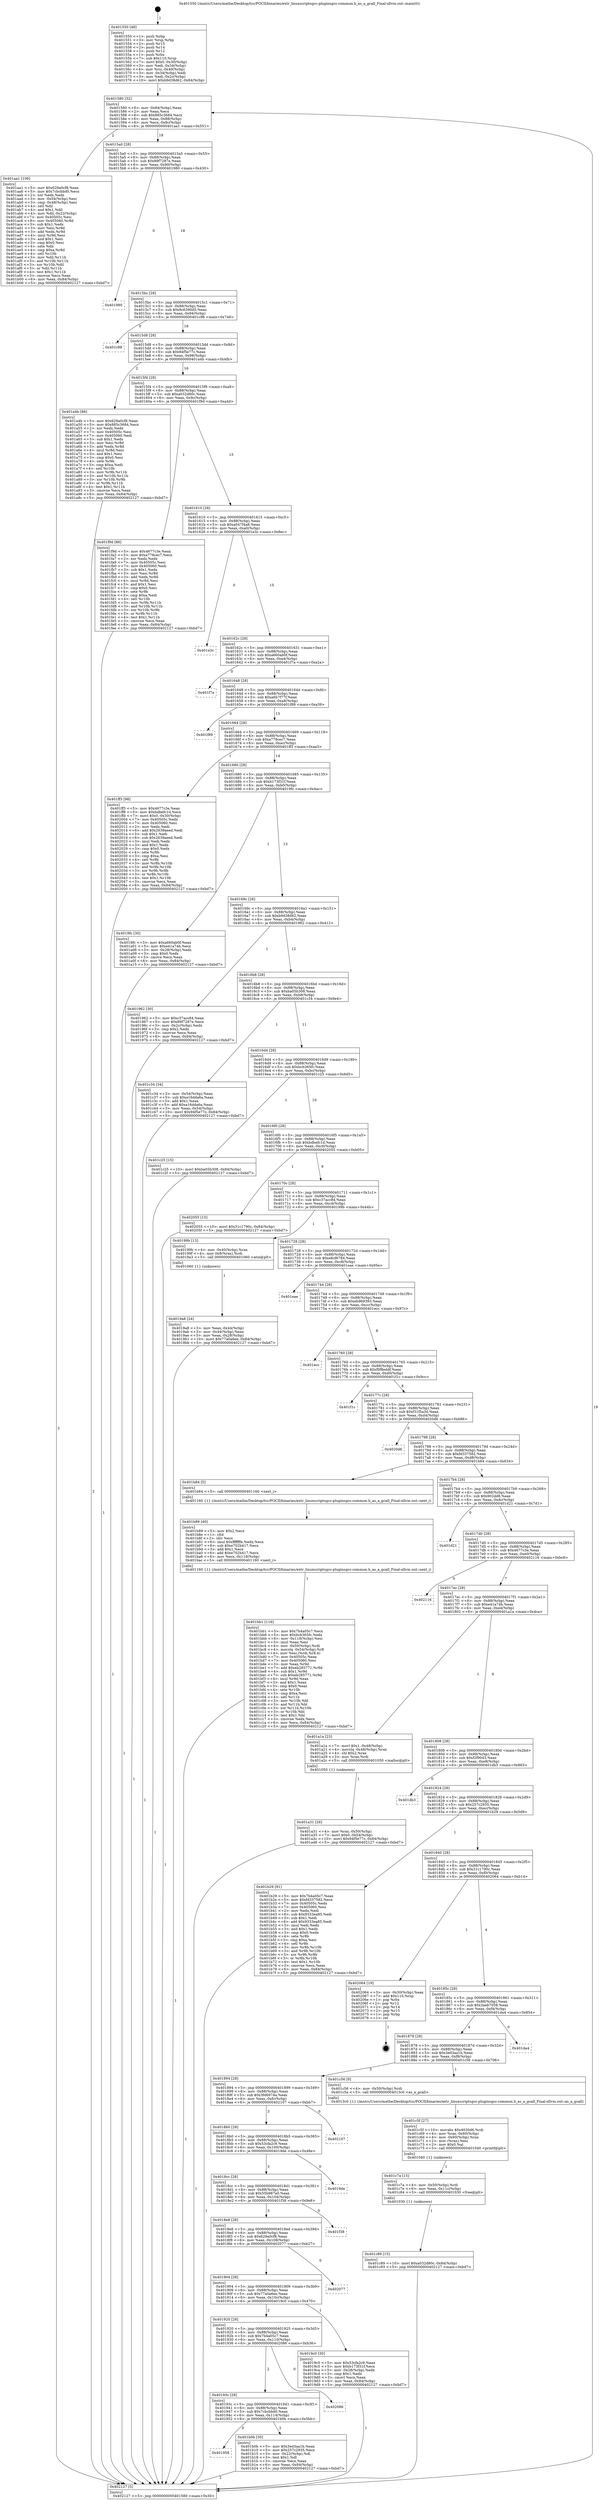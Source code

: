 digraph "0x401550" {
  label = "0x401550 (/mnt/c/Users/mathe/Desktop/tcc/POCII/binaries/extr_linuxscriptsgcc-pluginsgcc-common.h_as_a_gcall_Final-ollvm.out::main(0))"
  labelloc = "t"
  node[shape=record]

  Entry [label="",width=0.3,height=0.3,shape=circle,fillcolor=black,style=filled]
  "0x401580" [label="{
     0x401580 [32]\l
     | [instrs]\l
     &nbsp;&nbsp;0x401580 \<+6\>: mov -0x84(%rbp),%eax\l
     &nbsp;&nbsp;0x401586 \<+2\>: mov %eax,%ecx\l
     &nbsp;&nbsp;0x401588 \<+6\>: sub $0x885c3684,%ecx\l
     &nbsp;&nbsp;0x40158e \<+6\>: mov %eax,-0x88(%rbp)\l
     &nbsp;&nbsp;0x401594 \<+6\>: mov %ecx,-0x8c(%rbp)\l
     &nbsp;&nbsp;0x40159a \<+6\>: je 0000000000401aa1 \<main+0x551\>\l
  }"]
  "0x401aa1" [label="{
     0x401aa1 [106]\l
     | [instrs]\l
     &nbsp;&nbsp;0x401aa1 \<+5\>: mov $0x629a0cf8,%eax\l
     &nbsp;&nbsp;0x401aa6 \<+5\>: mov $0x7cbcbbd0,%ecx\l
     &nbsp;&nbsp;0x401aab \<+2\>: xor %edx,%edx\l
     &nbsp;&nbsp;0x401aad \<+3\>: mov -0x54(%rbp),%esi\l
     &nbsp;&nbsp;0x401ab0 \<+3\>: cmp -0x48(%rbp),%esi\l
     &nbsp;&nbsp;0x401ab3 \<+4\>: setl %dil\l
     &nbsp;&nbsp;0x401ab7 \<+4\>: and $0x1,%dil\l
     &nbsp;&nbsp;0x401abb \<+4\>: mov %dil,-0x22(%rbp)\l
     &nbsp;&nbsp;0x401abf \<+7\>: mov 0x40505c,%esi\l
     &nbsp;&nbsp;0x401ac6 \<+8\>: mov 0x405060,%r8d\l
     &nbsp;&nbsp;0x401ace \<+3\>: sub $0x1,%edx\l
     &nbsp;&nbsp;0x401ad1 \<+3\>: mov %esi,%r9d\l
     &nbsp;&nbsp;0x401ad4 \<+3\>: add %edx,%r9d\l
     &nbsp;&nbsp;0x401ad7 \<+4\>: imul %r9d,%esi\l
     &nbsp;&nbsp;0x401adb \<+3\>: and $0x1,%esi\l
     &nbsp;&nbsp;0x401ade \<+3\>: cmp $0x0,%esi\l
     &nbsp;&nbsp;0x401ae1 \<+4\>: sete %dil\l
     &nbsp;&nbsp;0x401ae5 \<+4\>: cmp $0xa,%r8d\l
     &nbsp;&nbsp;0x401ae9 \<+4\>: setl %r10b\l
     &nbsp;&nbsp;0x401aed \<+3\>: mov %dil,%r11b\l
     &nbsp;&nbsp;0x401af0 \<+3\>: and %r10b,%r11b\l
     &nbsp;&nbsp;0x401af3 \<+3\>: xor %r10b,%dil\l
     &nbsp;&nbsp;0x401af6 \<+3\>: or %dil,%r11b\l
     &nbsp;&nbsp;0x401af9 \<+4\>: test $0x1,%r11b\l
     &nbsp;&nbsp;0x401afd \<+3\>: cmovne %ecx,%eax\l
     &nbsp;&nbsp;0x401b00 \<+6\>: mov %eax,-0x84(%rbp)\l
     &nbsp;&nbsp;0x401b06 \<+5\>: jmp 0000000000402127 \<main+0xbd7\>\l
  }"]
  "0x4015a0" [label="{
     0x4015a0 [28]\l
     | [instrs]\l
     &nbsp;&nbsp;0x4015a0 \<+5\>: jmp 00000000004015a5 \<main+0x55\>\l
     &nbsp;&nbsp;0x4015a5 \<+6\>: mov -0x88(%rbp),%eax\l
     &nbsp;&nbsp;0x4015ab \<+5\>: sub $0x89f7287e,%eax\l
     &nbsp;&nbsp;0x4015b0 \<+6\>: mov %eax,-0x90(%rbp)\l
     &nbsp;&nbsp;0x4015b6 \<+6\>: je 0000000000401980 \<main+0x430\>\l
  }"]
  Exit [label="",width=0.3,height=0.3,shape=circle,fillcolor=black,style=filled,peripheries=2]
  "0x401980" [label="{
     0x401980\l
  }", style=dashed]
  "0x4015bc" [label="{
     0x4015bc [28]\l
     | [instrs]\l
     &nbsp;&nbsp;0x4015bc \<+5\>: jmp 00000000004015c1 \<main+0x71\>\l
     &nbsp;&nbsp;0x4015c1 \<+6\>: mov -0x88(%rbp),%eax\l
     &nbsp;&nbsp;0x4015c7 \<+5\>: sub $0x8c6390d5,%eax\l
     &nbsp;&nbsp;0x4015cc \<+6\>: mov %eax,-0x94(%rbp)\l
     &nbsp;&nbsp;0x4015d2 \<+6\>: je 0000000000401c98 \<main+0x748\>\l
  }"]
  "0x401c89" [label="{
     0x401c89 [15]\l
     | [instrs]\l
     &nbsp;&nbsp;0x401c89 \<+10\>: movl $0xa032d80c,-0x84(%rbp)\l
     &nbsp;&nbsp;0x401c93 \<+5\>: jmp 0000000000402127 \<main+0xbd7\>\l
  }"]
  "0x401c98" [label="{
     0x401c98\l
  }", style=dashed]
  "0x4015d8" [label="{
     0x4015d8 [28]\l
     | [instrs]\l
     &nbsp;&nbsp;0x4015d8 \<+5\>: jmp 00000000004015dd \<main+0x8d\>\l
     &nbsp;&nbsp;0x4015dd \<+6\>: mov -0x88(%rbp),%eax\l
     &nbsp;&nbsp;0x4015e3 \<+5\>: sub $0x94f5e77c,%eax\l
     &nbsp;&nbsp;0x4015e8 \<+6\>: mov %eax,-0x98(%rbp)\l
     &nbsp;&nbsp;0x4015ee \<+6\>: je 0000000000401a4b \<main+0x4fb\>\l
  }"]
  "0x401c7a" [label="{
     0x401c7a [15]\l
     | [instrs]\l
     &nbsp;&nbsp;0x401c7a \<+4\>: mov -0x50(%rbp),%rdi\l
     &nbsp;&nbsp;0x401c7e \<+6\>: mov %eax,-0x11c(%rbp)\l
     &nbsp;&nbsp;0x401c84 \<+5\>: call 0000000000401030 \<free@plt\>\l
     | [calls]\l
     &nbsp;&nbsp;0x401030 \{1\} (unknown)\l
  }"]
  "0x401a4b" [label="{
     0x401a4b [86]\l
     | [instrs]\l
     &nbsp;&nbsp;0x401a4b \<+5\>: mov $0x629a0cf8,%eax\l
     &nbsp;&nbsp;0x401a50 \<+5\>: mov $0x885c3684,%ecx\l
     &nbsp;&nbsp;0x401a55 \<+2\>: xor %edx,%edx\l
     &nbsp;&nbsp;0x401a57 \<+7\>: mov 0x40505c,%esi\l
     &nbsp;&nbsp;0x401a5e \<+7\>: mov 0x405060,%edi\l
     &nbsp;&nbsp;0x401a65 \<+3\>: sub $0x1,%edx\l
     &nbsp;&nbsp;0x401a68 \<+3\>: mov %esi,%r8d\l
     &nbsp;&nbsp;0x401a6b \<+3\>: add %edx,%r8d\l
     &nbsp;&nbsp;0x401a6e \<+4\>: imul %r8d,%esi\l
     &nbsp;&nbsp;0x401a72 \<+3\>: and $0x1,%esi\l
     &nbsp;&nbsp;0x401a75 \<+3\>: cmp $0x0,%esi\l
     &nbsp;&nbsp;0x401a78 \<+4\>: sete %r9b\l
     &nbsp;&nbsp;0x401a7c \<+3\>: cmp $0xa,%edi\l
     &nbsp;&nbsp;0x401a7f \<+4\>: setl %r10b\l
     &nbsp;&nbsp;0x401a83 \<+3\>: mov %r9b,%r11b\l
     &nbsp;&nbsp;0x401a86 \<+3\>: and %r10b,%r11b\l
     &nbsp;&nbsp;0x401a89 \<+3\>: xor %r10b,%r9b\l
     &nbsp;&nbsp;0x401a8c \<+3\>: or %r9b,%r11b\l
     &nbsp;&nbsp;0x401a8f \<+4\>: test $0x1,%r11b\l
     &nbsp;&nbsp;0x401a93 \<+3\>: cmovne %ecx,%eax\l
     &nbsp;&nbsp;0x401a96 \<+6\>: mov %eax,-0x84(%rbp)\l
     &nbsp;&nbsp;0x401a9c \<+5\>: jmp 0000000000402127 \<main+0xbd7\>\l
  }"]
  "0x4015f4" [label="{
     0x4015f4 [28]\l
     | [instrs]\l
     &nbsp;&nbsp;0x4015f4 \<+5\>: jmp 00000000004015f9 \<main+0xa9\>\l
     &nbsp;&nbsp;0x4015f9 \<+6\>: mov -0x88(%rbp),%eax\l
     &nbsp;&nbsp;0x4015ff \<+5\>: sub $0xa032d80c,%eax\l
     &nbsp;&nbsp;0x401604 \<+6\>: mov %eax,-0x9c(%rbp)\l
     &nbsp;&nbsp;0x40160a \<+6\>: je 0000000000401f9d \<main+0xa4d\>\l
  }"]
  "0x401c5f" [label="{
     0x401c5f [27]\l
     | [instrs]\l
     &nbsp;&nbsp;0x401c5f \<+10\>: movabs $0x4030d6,%rdi\l
     &nbsp;&nbsp;0x401c69 \<+4\>: mov %rax,-0x60(%rbp)\l
     &nbsp;&nbsp;0x401c6d \<+4\>: mov -0x60(%rbp),%rax\l
     &nbsp;&nbsp;0x401c71 \<+2\>: mov (%rax),%esi\l
     &nbsp;&nbsp;0x401c73 \<+2\>: mov $0x0,%al\l
     &nbsp;&nbsp;0x401c75 \<+5\>: call 0000000000401040 \<printf@plt\>\l
     | [calls]\l
     &nbsp;&nbsp;0x401040 \{1\} (unknown)\l
  }"]
  "0x401f9d" [label="{
     0x401f9d [86]\l
     | [instrs]\l
     &nbsp;&nbsp;0x401f9d \<+5\>: mov $0x4677c3e,%eax\l
     &nbsp;&nbsp;0x401fa2 \<+5\>: mov $0xa778cec7,%ecx\l
     &nbsp;&nbsp;0x401fa7 \<+2\>: xor %edx,%edx\l
     &nbsp;&nbsp;0x401fa9 \<+7\>: mov 0x40505c,%esi\l
     &nbsp;&nbsp;0x401fb0 \<+7\>: mov 0x405060,%edi\l
     &nbsp;&nbsp;0x401fb7 \<+3\>: sub $0x1,%edx\l
     &nbsp;&nbsp;0x401fba \<+3\>: mov %esi,%r8d\l
     &nbsp;&nbsp;0x401fbd \<+3\>: add %edx,%r8d\l
     &nbsp;&nbsp;0x401fc0 \<+4\>: imul %r8d,%esi\l
     &nbsp;&nbsp;0x401fc4 \<+3\>: and $0x1,%esi\l
     &nbsp;&nbsp;0x401fc7 \<+3\>: cmp $0x0,%esi\l
     &nbsp;&nbsp;0x401fca \<+4\>: sete %r9b\l
     &nbsp;&nbsp;0x401fce \<+3\>: cmp $0xa,%edi\l
     &nbsp;&nbsp;0x401fd1 \<+4\>: setl %r10b\l
     &nbsp;&nbsp;0x401fd5 \<+3\>: mov %r9b,%r11b\l
     &nbsp;&nbsp;0x401fd8 \<+3\>: and %r10b,%r11b\l
     &nbsp;&nbsp;0x401fdb \<+3\>: xor %r10b,%r9b\l
     &nbsp;&nbsp;0x401fde \<+3\>: or %r9b,%r11b\l
     &nbsp;&nbsp;0x401fe1 \<+4\>: test $0x1,%r11b\l
     &nbsp;&nbsp;0x401fe5 \<+3\>: cmovne %ecx,%eax\l
     &nbsp;&nbsp;0x401fe8 \<+6\>: mov %eax,-0x84(%rbp)\l
     &nbsp;&nbsp;0x401fee \<+5\>: jmp 0000000000402127 \<main+0xbd7\>\l
  }"]
  "0x401610" [label="{
     0x401610 [28]\l
     | [instrs]\l
     &nbsp;&nbsp;0x401610 \<+5\>: jmp 0000000000401615 \<main+0xc5\>\l
     &nbsp;&nbsp;0x401615 \<+6\>: mov -0x88(%rbp),%eax\l
     &nbsp;&nbsp;0x40161b \<+5\>: sub $0xa047f4a8,%eax\l
     &nbsp;&nbsp;0x401620 \<+6\>: mov %eax,-0xa0(%rbp)\l
     &nbsp;&nbsp;0x401626 \<+6\>: je 0000000000401e3c \<main+0x8ec\>\l
  }"]
  "0x401bb1" [label="{
     0x401bb1 [116]\l
     | [instrs]\l
     &nbsp;&nbsp;0x401bb1 \<+5\>: mov $0x7b4a05c7,%ecx\l
     &nbsp;&nbsp;0x401bb6 \<+5\>: mov $0xbcb365fc,%edx\l
     &nbsp;&nbsp;0x401bbb \<+6\>: mov -0x118(%rbp),%esi\l
     &nbsp;&nbsp;0x401bc1 \<+3\>: imul %eax,%esi\l
     &nbsp;&nbsp;0x401bc4 \<+4\>: mov -0x50(%rbp),%rdi\l
     &nbsp;&nbsp;0x401bc8 \<+4\>: movslq -0x54(%rbp),%r8\l
     &nbsp;&nbsp;0x401bcc \<+4\>: mov %esi,(%rdi,%r8,4)\l
     &nbsp;&nbsp;0x401bd0 \<+7\>: mov 0x40505c,%eax\l
     &nbsp;&nbsp;0x401bd7 \<+7\>: mov 0x405060,%esi\l
     &nbsp;&nbsp;0x401bde \<+3\>: mov %eax,%r9d\l
     &nbsp;&nbsp;0x401be1 \<+7\>: add $0xeb285771,%r9d\l
     &nbsp;&nbsp;0x401be8 \<+4\>: sub $0x1,%r9d\l
     &nbsp;&nbsp;0x401bec \<+7\>: sub $0xeb285771,%r9d\l
     &nbsp;&nbsp;0x401bf3 \<+4\>: imul %r9d,%eax\l
     &nbsp;&nbsp;0x401bf7 \<+3\>: and $0x1,%eax\l
     &nbsp;&nbsp;0x401bfa \<+3\>: cmp $0x0,%eax\l
     &nbsp;&nbsp;0x401bfd \<+4\>: sete %r10b\l
     &nbsp;&nbsp;0x401c01 \<+3\>: cmp $0xa,%esi\l
     &nbsp;&nbsp;0x401c04 \<+4\>: setl %r11b\l
     &nbsp;&nbsp;0x401c08 \<+3\>: mov %r10b,%bl\l
     &nbsp;&nbsp;0x401c0b \<+3\>: and %r11b,%bl\l
     &nbsp;&nbsp;0x401c0e \<+3\>: xor %r11b,%r10b\l
     &nbsp;&nbsp;0x401c11 \<+3\>: or %r10b,%bl\l
     &nbsp;&nbsp;0x401c14 \<+3\>: test $0x1,%bl\l
     &nbsp;&nbsp;0x401c17 \<+3\>: cmovne %edx,%ecx\l
     &nbsp;&nbsp;0x401c1a \<+6\>: mov %ecx,-0x84(%rbp)\l
     &nbsp;&nbsp;0x401c20 \<+5\>: jmp 0000000000402127 \<main+0xbd7\>\l
  }"]
  "0x401e3c" [label="{
     0x401e3c\l
  }", style=dashed]
  "0x40162c" [label="{
     0x40162c [28]\l
     | [instrs]\l
     &nbsp;&nbsp;0x40162c \<+5\>: jmp 0000000000401631 \<main+0xe1\>\l
     &nbsp;&nbsp;0x401631 \<+6\>: mov -0x88(%rbp),%eax\l
     &nbsp;&nbsp;0x401637 \<+5\>: sub $0xa660ab0f,%eax\l
     &nbsp;&nbsp;0x40163c \<+6\>: mov %eax,-0xa4(%rbp)\l
     &nbsp;&nbsp;0x401642 \<+6\>: je 0000000000401f7a \<main+0xa2a\>\l
  }"]
  "0x401b89" [label="{
     0x401b89 [40]\l
     | [instrs]\l
     &nbsp;&nbsp;0x401b89 \<+5\>: mov $0x2,%ecx\l
     &nbsp;&nbsp;0x401b8e \<+1\>: cltd\l
     &nbsp;&nbsp;0x401b8f \<+2\>: idiv %ecx\l
     &nbsp;&nbsp;0x401b91 \<+6\>: imul $0xfffffffe,%edx,%ecx\l
     &nbsp;&nbsp;0x401b97 \<+6\>: sub $0xe702b417,%ecx\l
     &nbsp;&nbsp;0x401b9d \<+3\>: add $0x1,%ecx\l
     &nbsp;&nbsp;0x401ba0 \<+6\>: add $0xe702b417,%ecx\l
     &nbsp;&nbsp;0x401ba6 \<+6\>: mov %ecx,-0x118(%rbp)\l
     &nbsp;&nbsp;0x401bac \<+5\>: call 0000000000401160 \<next_i\>\l
     | [calls]\l
     &nbsp;&nbsp;0x401160 \{1\} (/mnt/c/Users/mathe/Desktop/tcc/POCII/binaries/extr_linuxscriptsgcc-pluginsgcc-common.h_as_a_gcall_Final-ollvm.out::next_i)\l
  }"]
  "0x401f7a" [label="{
     0x401f7a\l
  }", style=dashed]
  "0x401648" [label="{
     0x401648 [28]\l
     | [instrs]\l
     &nbsp;&nbsp;0x401648 \<+5\>: jmp 000000000040164d \<main+0xfd\>\l
     &nbsp;&nbsp;0x40164d \<+6\>: mov -0x88(%rbp),%eax\l
     &nbsp;&nbsp;0x401653 \<+5\>: sub $0xa6b7f77f,%eax\l
     &nbsp;&nbsp;0x401658 \<+6\>: mov %eax,-0xa8(%rbp)\l
     &nbsp;&nbsp;0x40165e \<+6\>: je 0000000000401f89 \<main+0xa39\>\l
  }"]
  "0x401958" [label="{
     0x401958\l
  }", style=dashed]
  "0x401f89" [label="{
     0x401f89\l
  }", style=dashed]
  "0x401664" [label="{
     0x401664 [28]\l
     | [instrs]\l
     &nbsp;&nbsp;0x401664 \<+5\>: jmp 0000000000401669 \<main+0x119\>\l
     &nbsp;&nbsp;0x401669 \<+6\>: mov -0x88(%rbp),%eax\l
     &nbsp;&nbsp;0x40166f \<+5\>: sub $0xa778cec7,%eax\l
     &nbsp;&nbsp;0x401674 \<+6\>: mov %eax,-0xac(%rbp)\l
     &nbsp;&nbsp;0x40167a \<+6\>: je 0000000000401ff3 \<main+0xaa3\>\l
  }"]
  "0x401b0b" [label="{
     0x401b0b [30]\l
     | [instrs]\l
     &nbsp;&nbsp;0x401b0b \<+5\>: mov $0x3ed3aa1b,%eax\l
     &nbsp;&nbsp;0x401b10 \<+5\>: mov $0x257c2935,%ecx\l
     &nbsp;&nbsp;0x401b15 \<+3\>: mov -0x22(%rbp),%dl\l
     &nbsp;&nbsp;0x401b18 \<+3\>: test $0x1,%dl\l
     &nbsp;&nbsp;0x401b1b \<+3\>: cmovne %ecx,%eax\l
     &nbsp;&nbsp;0x401b1e \<+6\>: mov %eax,-0x84(%rbp)\l
     &nbsp;&nbsp;0x401b24 \<+5\>: jmp 0000000000402127 \<main+0xbd7\>\l
  }"]
  "0x401ff3" [label="{
     0x401ff3 [98]\l
     | [instrs]\l
     &nbsp;&nbsp;0x401ff3 \<+5\>: mov $0x4677c3e,%eax\l
     &nbsp;&nbsp;0x401ff8 \<+5\>: mov $0xbdbefc1d,%ecx\l
     &nbsp;&nbsp;0x401ffd \<+7\>: movl $0x0,-0x30(%rbp)\l
     &nbsp;&nbsp;0x402004 \<+7\>: mov 0x40505c,%edx\l
     &nbsp;&nbsp;0x40200b \<+7\>: mov 0x405060,%esi\l
     &nbsp;&nbsp;0x402012 \<+2\>: mov %edx,%edi\l
     &nbsp;&nbsp;0x402014 \<+6\>: add $0x2639aeed,%edi\l
     &nbsp;&nbsp;0x40201a \<+3\>: sub $0x1,%edi\l
     &nbsp;&nbsp;0x40201d \<+6\>: sub $0x2639aeed,%edi\l
     &nbsp;&nbsp;0x402023 \<+3\>: imul %edi,%edx\l
     &nbsp;&nbsp;0x402026 \<+3\>: and $0x1,%edx\l
     &nbsp;&nbsp;0x402029 \<+3\>: cmp $0x0,%edx\l
     &nbsp;&nbsp;0x40202c \<+4\>: sete %r8b\l
     &nbsp;&nbsp;0x402030 \<+3\>: cmp $0xa,%esi\l
     &nbsp;&nbsp;0x402033 \<+4\>: setl %r9b\l
     &nbsp;&nbsp;0x402037 \<+3\>: mov %r8b,%r10b\l
     &nbsp;&nbsp;0x40203a \<+3\>: and %r9b,%r10b\l
     &nbsp;&nbsp;0x40203d \<+3\>: xor %r9b,%r8b\l
     &nbsp;&nbsp;0x402040 \<+3\>: or %r8b,%r10b\l
     &nbsp;&nbsp;0x402043 \<+4\>: test $0x1,%r10b\l
     &nbsp;&nbsp;0x402047 \<+3\>: cmovne %ecx,%eax\l
     &nbsp;&nbsp;0x40204a \<+6\>: mov %eax,-0x84(%rbp)\l
     &nbsp;&nbsp;0x402050 \<+5\>: jmp 0000000000402127 \<main+0xbd7\>\l
  }"]
  "0x401680" [label="{
     0x401680 [28]\l
     | [instrs]\l
     &nbsp;&nbsp;0x401680 \<+5\>: jmp 0000000000401685 \<main+0x135\>\l
     &nbsp;&nbsp;0x401685 \<+6\>: mov -0x88(%rbp),%eax\l
     &nbsp;&nbsp;0x40168b \<+5\>: sub $0xb173f31f,%eax\l
     &nbsp;&nbsp;0x401690 \<+6\>: mov %eax,-0xb0(%rbp)\l
     &nbsp;&nbsp;0x401696 \<+6\>: je 00000000004019fc \<main+0x4ac\>\l
  }"]
  "0x40193c" [label="{
     0x40193c [28]\l
     | [instrs]\l
     &nbsp;&nbsp;0x40193c \<+5\>: jmp 0000000000401941 \<main+0x3f1\>\l
     &nbsp;&nbsp;0x401941 \<+6\>: mov -0x88(%rbp),%eax\l
     &nbsp;&nbsp;0x401947 \<+5\>: sub $0x7cbcbbd0,%eax\l
     &nbsp;&nbsp;0x40194c \<+6\>: mov %eax,-0x114(%rbp)\l
     &nbsp;&nbsp;0x401952 \<+6\>: je 0000000000401b0b \<main+0x5bb\>\l
  }"]
  "0x4019fc" [label="{
     0x4019fc [30]\l
     | [instrs]\l
     &nbsp;&nbsp;0x4019fc \<+5\>: mov $0xa660ab0f,%eax\l
     &nbsp;&nbsp;0x401a01 \<+5\>: mov $0xe41a74b,%ecx\l
     &nbsp;&nbsp;0x401a06 \<+3\>: mov -0x28(%rbp),%edx\l
     &nbsp;&nbsp;0x401a09 \<+3\>: cmp $0x0,%edx\l
     &nbsp;&nbsp;0x401a0c \<+3\>: cmove %ecx,%eax\l
     &nbsp;&nbsp;0x401a0f \<+6\>: mov %eax,-0x84(%rbp)\l
     &nbsp;&nbsp;0x401a15 \<+5\>: jmp 0000000000402127 \<main+0xbd7\>\l
  }"]
  "0x40169c" [label="{
     0x40169c [28]\l
     | [instrs]\l
     &nbsp;&nbsp;0x40169c \<+5\>: jmp 00000000004016a1 \<main+0x151\>\l
     &nbsp;&nbsp;0x4016a1 \<+6\>: mov -0x88(%rbp),%eax\l
     &nbsp;&nbsp;0x4016a7 \<+5\>: sub $0xb9d38d62,%eax\l
     &nbsp;&nbsp;0x4016ac \<+6\>: mov %eax,-0xb4(%rbp)\l
     &nbsp;&nbsp;0x4016b2 \<+6\>: je 0000000000401962 \<main+0x412\>\l
  }"]
  "0x402086" [label="{
     0x402086\l
  }", style=dashed]
  "0x401962" [label="{
     0x401962 [30]\l
     | [instrs]\l
     &nbsp;&nbsp;0x401962 \<+5\>: mov $0xc37acc84,%eax\l
     &nbsp;&nbsp;0x401967 \<+5\>: mov $0x89f7287e,%ecx\l
     &nbsp;&nbsp;0x40196c \<+3\>: mov -0x2c(%rbp),%edx\l
     &nbsp;&nbsp;0x40196f \<+3\>: cmp $0x2,%edx\l
     &nbsp;&nbsp;0x401972 \<+3\>: cmovne %ecx,%eax\l
     &nbsp;&nbsp;0x401975 \<+6\>: mov %eax,-0x84(%rbp)\l
     &nbsp;&nbsp;0x40197b \<+5\>: jmp 0000000000402127 \<main+0xbd7\>\l
  }"]
  "0x4016b8" [label="{
     0x4016b8 [28]\l
     | [instrs]\l
     &nbsp;&nbsp;0x4016b8 \<+5\>: jmp 00000000004016bd \<main+0x16d\>\l
     &nbsp;&nbsp;0x4016bd \<+6\>: mov -0x88(%rbp),%eax\l
     &nbsp;&nbsp;0x4016c3 \<+5\>: sub $0xba05b308,%eax\l
     &nbsp;&nbsp;0x4016c8 \<+6\>: mov %eax,-0xb8(%rbp)\l
     &nbsp;&nbsp;0x4016ce \<+6\>: je 0000000000401c34 \<main+0x6e4\>\l
  }"]
  "0x402127" [label="{
     0x402127 [5]\l
     | [instrs]\l
     &nbsp;&nbsp;0x402127 \<+5\>: jmp 0000000000401580 \<main+0x30\>\l
  }"]
  "0x401550" [label="{
     0x401550 [48]\l
     | [instrs]\l
     &nbsp;&nbsp;0x401550 \<+1\>: push %rbp\l
     &nbsp;&nbsp;0x401551 \<+3\>: mov %rsp,%rbp\l
     &nbsp;&nbsp;0x401554 \<+2\>: push %r15\l
     &nbsp;&nbsp;0x401556 \<+2\>: push %r14\l
     &nbsp;&nbsp;0x401558 \<+2\>: push %r12\l
     &nbsp;&nbsp;0x40155a \<+1\>: push %rbx\l
     &nbsp;&nbsp;0x40155b \<+7\>: sub $0x110,%rsp\l
     &nbsp;&nbsp;0x401562 \<+7\>: movl $0x0,-0x30(%rbp)\l
     &nbsp;&nbsp;0x401569 \<+3\>: mov %edi,-0x34(%rbp)\l
     &nbsp;&nbsp;0x40156c \<+4\>: mov %rsi,-0x40(%rbp)\l
     &nbsp;&nbsp;0x401570 \<+3\>: mov -0x34(%rbp),%edi\l
     &nbsp;&nbsp;0x401573 \<+3\>: mov %edi,-0x2c(%rbp)\l
     &nbsp;&nbsp;0x401576 \<+10\>: movl $0xb9d38d62,-0x84(%rbp)\l
  }"]
  "0x401a31" [label="{
     0x401a31 [26]\l
     | [instrs]\l
     &nbsp;&nbsp;0x401a31 \<+4\>: mov %rax,-0x50(%rbp)\l
     &nbsp;&nbsp;0x401a35 \<+7\>: movl $0x0,-0x54(%rbp)\l
     &nbsp;&nbsp;0x401a3c \<+10\>: movl $0x94f5e77c,-0x84(%rbp)\l
     &nbsp;&nbsp;0x401a46 \<+5\>: jmp 0000000000402127 \<main+0xbd7\>\l
  }"]
  "0x401c34" [label="{
     0x401c34 [34]\l
     | [instrs]\l
     &nbsp;&nbsp;0x401c34 \<+3\>: mov -0x54(%rbp),%eax\l
     &nbsp;&nbsp;0x401c37 \<+5\>: sub $0xa16dda6a,%eax\l
     &nbsp;&nbsp;0x401c3c \<+3\>: add $0x1,%eax\l
     &nbsp;&nbsp;0x401c3f \<+5\>: add $0xa16dda6a,%eax\l
     &nbsp;&nbsp;0x401c44 \<+3\>: mov %eax,-0x54(%rbp)\l
     &nbsp;&nbsp;0x401c47 \<+10\>: movl $0x94f5e77c,-0x84(%rbp)\l
     &nbsp;&nbsp;0x401c51 \<+5\>: jmp 0000000000402127 \<main+0xbd7\>\l
  }"]
  "0x4016d4" [label="{
     0x4016d4 [28]\l
     | [instrs]\l
     &nbsp;&nbsp;0x4016d4 \<+5\>: jmp 00000000004016d9 \<main+0x189\>\l
     &nbsp;&nbsp;0x4016d9 \<+6\>: mov -0x88(%rbp),%eax\l
     &nbsp;&nbsp;0x4016df \<+5\>: sub $0xbcb365fc,%eax\l
     &nbsp;&nbsp;0x4016e4 \<+6\>: mov %eax,-0xbc(%rbp)\l
     &nbsp;&nbsp;0x4016ea \<+6\>: je 0000000000401c25 \<main+0x6d5\>\l
  }"]
  "0x401920" [label="{
     0x401920 [28]\l
     | [instrs]\l
     &nbsp;&nbsp;0x401920 \<+5\>: jmp 0000000000401925 \<main+0x3d5\>\l
     &nbsp;&nbsp;0x401925 \<+6\>: mov -0x88(%rbp),%eax\l
     &nbsp;&nbsp;0x40192b \<+5\>: sub $0x7b4a05c7,%eax\l
     &nbsp;&nbsp;0x401930 \<+6\>: mov %eax,-0x110(%rbp)\l
     &nbsp;&nbsp;0x401936 \<+6\>: je 0000000000402086 \<main+0xb36\>\l
  }"]
  "0x401c25" [label="{
     0x401c25 [15]\l
     | [instrs]\l
     &nbsp;&nbsp;0x401c25 \<+10\>: movl $0xba05b308,-0x84(%rbp)\l
     &nbsp;&nbsp;0x401c2f \<+5\>: jmp 0000000000402127 \<main+0xbd7\>\l
  }"]
  "0x4016f0" [label="{
     0x4016f0 [28]\l
     | [instrs]\l
     &nbsp;&nbsp;0x4016f0 \<+5\>: jmp 00000000004016f5 \<main+0x1a5\>\l
     &nbsp;&nbsp;0x4016f5 \<+6\>: mov -0x88(%rbp),%eax\l
     &nbsp;&nbsp;0x4016fb \<+5\>: sub $0xbdbefc1d,%eax\l
     &nbsp;&nbsp;0x401700 \<+6\>: mov %eax,-0xc0(%rbp)\l
     &nbsp;&nbsp;0x401706 \<+6\>: je 0000000000402055 \<main+0xb05\>\l
  }"]
  "0x4019c0" [label="{
     0x4019c0 [30]\l
     | [instrs]\l
     &nbsp;&nbsp;0x4019c0 \<+5\>: mov $0x53cfa2c9,%eax\l
     &nbsp;&nbsp;0x4019c5 \<+5\>: mov $0xb173f31f,%ecx\l
     &nbsp;&nbsp;0x4019ca \<+3\>: mov -0x28(%rbp),%edx\l
     &nbsp;&nbsp;0x4019cd \<+3\>: cmp $0x1,%edx\l
     &nbsp;&nbsp;0x4019d0 \<+3\>: cmovl %ecx,%eax\l
     &nbsp;&nbsp;0x4019d3 \<+6\>: mov %eax,-0x84(%rbp)\l
     &nbsp;&nbsp;0x4019d9 \<+5\>: jmp 0000000000402127 \<main+0xbd7\>\l
  }"]
  "0x402055" [label="{
     0x402055 [15]\l
     | [instrs]\l
     &nbsp;&nbsp;0x402055 \<+10\>: movl $0x31c1790c,-0x84(%rbp)\l
     &nbsp;&nbsp;0x40205f \<+5\>: jmp 0000000000402127 \<main+0xbd7\>\l
  }"]
  "0x40170c" [label="{
     0x40170c [28]\l
     | [instrs]\l
     &nbsp;&nbsp;0x40170c \<+5\>: jmp 0000000000401711 \<main+0x1c1\>\l
     &nbsp;&nbsp;0x401711 \<+6\>: mov -0x88(%rbp),%eax\l
     &nbsp;&nbsp;0x401717 \<+5\>: sub $0xc37acc84,%eax\l
     &nbsp;&nbsp;0x40171c \<+6\>: mov %eax,-0xc4(%rbp)\l
     &nbsp;&nbsp;0x401722 \<+6\>: je 000000000040199b \<main+0x44b\>\l
  }"]
  "0x401904" [label="{
     0x401904 [28]\l
     | [instrs]\l
     &nbsp;&nbsp;0x401904 \<+5\>: jmp 0000000000401909 \<main+0x3b9\>\l
     &nbsp;&nbsp;0x401909 \<+6\>: mov -0x88(%rbp),%eax\l
     &nbsp;&nbsp;0x40190f \<+5\>: sub $0x77a0a6ee,%eax\l
     &nbsp;&nbsp;0x401914 \<+6\>: mov %eax,-0x10c(%rbp)\l
     &nbsp;&nbsp;0x40191a \<+6\>: je 00000000004019c0 \<main+0x470\>\l
  }"]
  "0x40199b" [label="{
     0x40199b [13]\l
     | [instrs]\l
     &nbsp;&nbsp;0x40199b \<+4\>: mov -0x40(%rbp),%rax\l
     &nbsp;&nbsp;0x40199f \<+4\>: mov 0x8(%rax),%rdi\l
     &nbsp;&nbsp;0x4019a3 \<+5\>: call 0000000000401060 \<atoi@plt\>\l
     | [calls]\l
     &nbsp;&nbsp;0x401060 \{1\} (unknown)\l
  }"]
  "0x401728" [label="{
     0x401728 [28]\l
     | [instrs]\l
     &nbsp;&nbsp;0x401728 \<+5\>: jmp 000000000040172d \<main+0x1dd\>\l
     &nbsp;&nbsp;0x40172d \<+6\>: mov -0x88(%rbp),%eax\l
     &nbsp;&nbsp;0x401733 \<+5\>: sub $0xe8cf6784,%eax\l
     &nbsp;&nbsp;0x401738 \<+6\>: mov %eax,-0xc8(%rbp)\l
     &nbsp;&nbsp;0x40173e \<+6\>: je 0000000000401eae \<main+0x95e\>\l
  }"]
  "0x4019a8" [label="{
     0x4019a8 [24]\l
     | [instrs]\l
     &nbsp;&nbsp;0x4019a8 \<+3\>: mov %eax,-0x44(%rbp)\l
     &nbsp;&nbsp;0x4019ab \<+3\>: mov -0x44(%rbp),%eax\l
     &nbsp;&nbsp;0x4019ae \<+3\>: mov %eax,-0x28(%rbp)\l
     &nbsp;&nbsp;0x4019b1 \<+10\>: movl $0x77a0a6ee,-0x84(%rbp)\l
     &nbsp;&nbsp;0x4019bb \<+5\>: jmp 0000000000402127 \<main+0xbd7\>\l
  }"]
  "0x402077" [label="{
     0x402077\l
  }", style=dashed]
  "0x401eae" [label="{
     0x401eae\l
  }", style=dashed]
  "0x401744" [label="{
     0x401744 [28]\l
     | [instrs]\l
     &nbsp;&nbsp;0x401744 \<+5\>: jmp 0000000000401749 \<main+0x1f9\>\l
     &nbsp;&nbsp;0x401749 \<+6\>: mov -0x88(%rbp),%eax\l
     &nbsp;&nbsp;0x40174f \<+5\>: sub $0xeb969393,%eax\l
     &nbsp;&nbsp;0x401754 \<+6\>: mov %eax,-0xcc(%rbp)\l
     &nbsp;&nbsp;0x40175a \<+6\>: je 0000000000401ecc \<main+0x97c\>\l
  }"]
  "0x4018e8" [label="{
     0x4018e8 [28]\l
     | [instrs]\l
     &nbsp;&nbsp;0x4018e8 \<+5\>: jmp 00000000004018ed \<main+0x39d\>\l
     &nbsp;&nbsp;0x4018ed \<+6\>: mov -0x88(%rbp),%eax\l
     &nbsp;&nbsp;0x4018f3 \<+5\>: sub $0x629a0cf8,%eax\l
     &nbsp;&nbsp;0x4018f8 \<+6\>: mov %eax,-0x108(%rbp)\l
     &nbsp;&nbsp;0x4018fe \<+6\>: je 0000000000402077 \<main+0xb27\>\l
  }"]
  "0x401ecc" [label="{
     0x401ecc\l
  }", style=dashed]
  "0x401760" [label="{
     0x401760 [28]\l
     | [instrs]\l
     &nbsp;&nbsp;0x401760 \<+5\>: jmp 0000000000401765 \<main+0x215\>\l
     &nbsp;&nbsp;0x401765 \<+6\>: mov -0x88(%rbp),%eax\l
     &nbsp;&nbsp;0x40176b \<+5\>: sub $0xf0f8eddf,%eax\l
     &nbsp;&nbsp;0x401770 \<+6\>: mov %eax,-0xd0(%rbp)\l
     &nbsp;&nbsp;0x401776 \<+6\>: je 0000000000401f1c \<main+0x9cc\>\l
  }"]
  "0x401f38" [label="{
     0x401f38\l
  }", style=dashed]
  "0x401f1c" [label="{
     0x401f1c\l
  }", style=dashed]
  "0x40177c" [label="{
     0x40177c [28]\l
     | [instrs]\l
     &nbsp;&nbsp;0x40177c \<+5\>: jmp 0000000000401781 \<main+0x231\>\l
     &nbsp;&nbsp;0x401781 \<+6\>: mov -0x88(%rbp),%eax\l
     &nbsp;&nbsp;0x401787 \<+5\>: sub $0xf31f5a3d,%eax\l
     &nbsp;&nbsp;0x40178c \<+6\>: mov %eax,-0xd4(%rbp)\l
     &nbsp;&nbsp;0x401792 \<+6\>: je 00000000004020d6 \<main+0xb86\>\l
  }"]
  "0x4018cc" [label="{
     0x4018cc [28]\l
     | [instrs]\l
     &nbsp;&nbsp;0x4018cc \<+5\>: jmp 00000000004018d1 \<main+0x381\>\l
     &nbsp;&nbsp;0x4018d1 \<+6\>: mov -0x88(%rbp),%eax\l
     &nbsp;&nbsp;0x4018d7 \<+5\>: sub $0x55b987a0,%eax\l
     &nbsp;&nbsp;0x4018dc \<+6\>: mov %eax,-0x104(%rbp)\l
     &nbsp;&nbsp;0x4018e2 \<+6\>: je 0000000000401f38 \<main+0x9e8\>\l
  }"]
  "0x4020d6" [label="{
     0x4020d6\l
  }", style=dashed]
  "0x401798" [label="{
     0x401798 [28]\l
     | [instrs]\l
     &nbsp;&nbsp;0x401798 \<+5\>: jmp 000000000040179d \<main+0x24d\>\l
     &nbsp;&nbsp;0x40179d \<+6\>: mov -0x88(%rbp),%eax\l
     &nbsp;&nbsp;0x4017a3 \<+5\>: sub $0xfd337582,%eax\l
     &nbsp;&nbsp;0x4017a8 \<+6\>: mov %eax,-0xd8(%rbp)\l
     &nbsp;&nbsp;0x4017ae \<+6\>: je 0000000000401b84 \<main+0x634\>\l
  }"]
  "0x4019de" [label="{
     0x4019de\l
  }", style=dashed]
  "0x401b84" [label="{
     0x401b84 [5]\l
     | [instrs]\l
     &nbsp;&nbsp;0x401b84 \<+5\>: call 0000000000401160 \<next_i\>\l
     | [calls]\l
     &nbsp;&nbsp;0x401160 \{1\} (/mnt/c/Users/mathe/Desktop/tcc/POCII/binaries/extr_linuxscriptsgcc-pluginsgcc-common.h_as_a_gcall_Final-ollvm.out::next_i)\l
  }"]
  "0x4017b4" [label="{
     0x4017b4 [28]\l
     | [instrs]\l
     &nbsp;&nbsp;0x4017b4 \<+5\>: jmp 00000000004017b9 \<main+0x269\>\l
     &nbsp;&nbsp;0x4017b9 \<+6\>: mov -0x88(%rbp),%eax\l
     &nbsp;&nbsp;0x4017bf \<+5\>: sub $0x902dd8,%eax\l
     &nbsp;&nbsp;0x4017c4 \<+6\>: mov %eax,-0xdc(%rbp)\l
     &nbsp;&nbsp;0x4017ca \<+6\>: je 0000000000401d21 \<main+0x7d1\>\l
  }"]
  "0x4018b0" [label="{
     0x4018b0 [28]\l
     | [instrs]\l
     &nbsp;&nbsp;0x4018b0 \<+5\>: jmp 00000000004018b5 \<main+0x365\>\l
     &nbsp;&nbsp;0x4018b5 \<+6\>: mov -0x88(%rbp),%eax\l
     &nbsp;&nbsp;0x4018bb \<+5\>: sub $0x53cfa2c9,%eax\l
     &nbsp;&nbsp;0x4018c0 \<+6\>: mov %eax,-0x100(%rbp)\l
     &nbsp;&nbsp;0x4018c6 \<+6\>: je 00000000004019de \<main+0x48e\>\l
  }"]
  "0x401d21" [label="{
     0x401d21\l
  }", style=dashed]
  "0x4017d0" [label="{
     0x4017d0 [28]\l
     | [instrs]\l
     &nbsp;&nbsp;0x4017d0 \<+5\>: jmp 00000000004017d5 \<main+0x285\>\l
     &nbsp;&nbsp;0x4017d5 \<+6\>: mov -0x88(%rbp),%eax\l
     &nbsp;&nbsp;0x4017db \<+5\>: sub $0x4677c3e,%eax\l
     &nbsp;&nbsp;0x4017e0 \<+6\>: mov %eax,-0xe0(%rbp)\l
     &nbsp;&nbsp;0x4017e6 \<+6\>: je 0000000000402116 \<main+0xbc6\>\l
  }"]
  "0x402107" [label="{
     0x402107\l
  }", style=dashed]
  "0x402116" [label="{
     0x402116\l
  }", style=dashed]
  "0x4017ec" [label="{
     0x4017ec [28]\l
     | [instrs]\l
     &nbsp;&nbsp;0x4017ec \<+5\>: jmp 00000000004017f1 \<main+0x2a1\>\l
     &nbsp;&nbsp;0x4017f1 \<+6\>: mov -0x88(%rbp),%eax\l
     &nbsp;&nbsp;0x4017f7 \<+5\>: sub $0xe41a74b,%eax\l
     &nbsp;&nbsp;0x4017fc \<+6\>: mov %eax,-0xe4(%rbp)\l
     &nbsp;&nbsp;0x401802 \<+6\>: je 0000000000401a1a \<main+0x4ca\>\l
  }"]
  "0x401894" [label="{
     0x401894 [28]\l
     | [instrs]\l
     &nbsp;&nbsp;0x401894 \<+5\>: jmp 0000000000401899 \<main+0x349\>\l
     &nbsp;&nbsp;0x401899 \<+6\>: mov -0x88(%rbp),%eax\l
     &nbsp;&nbsp;0x40189f \<+5\>: sub $0x3fd6974a,%eax\l
     &nbsp;&nbsp;0x4018a4 \<+6\>: mov %eax,-0xfc(%rbp)\l
     &nbsp;&nbsp;0x4018aa \<+6\>: je 0000000000402107 \<main+0xbb7\>\l
  }"]
  "0x401a1a" [label="{
     0x401a1a [23]\l
     | [instrs]\l
     &nbsp;&nbsp;0x401a1a \<+7\>: movl $0x1,-0x48(%rbp)\l
     &nbsp;&nbsp;0x401a21 \<+4\>: movslq -0x48(%rbp),%rax\l
     &nbsp;&nbsp;0x401a25 \<+4\>: shl $0x2,%rax\l
     &nbsp;&nbsp;0x401a29 \<+3\>: mov %rax,%rdi\l
     &nbsp;&nbsp;0x401a2c \<+5\>: call 0000000000401050 \<malloc@plt\>\l
     | [calls]\l
     &nbsp;&nbsp;0x401050 \{1\} (unknown)\l
  }"]
  "0x401808" [label="{
     0x401808 [28]\l
     | [instrs]\l
     &nbsp;&nbsp;0x401808 \<+5\>: jmp 000000000040180d \<main+0x2bd\>\l
     &nbsp;&nbsp;0x40180d \<+6\>: mov -0x88(%rbp),%eax\l
     &nbsp;&nbsp;0x401813 \<+5\>: sub $0xf2f9043,%eax\l
     &nbsp;&nbsp;0x401818 \<+6\>: mov %eax,-0xe8(%rbp)\l
     &nbsp;&nbsp;0x40181e \<+6\>: je 0000000000401db3 \<main+0x863\>\l
  }"]
  "0x401c56" [label="{
     0x401c56 [9]\l
     | [instrs]\l
     &nbsp;&nbsp;0x401c56 \<+4\>: mov -0x50(%rbp),%rdi\l
     &nbsp;&nbsp;0x401c5a \<+5\>: call 00000000004013c0 \<as_a_gcall\>\l
     | [calls]\l
     &nbsp;&nbsp;0x4013c0 \{1\} (/mnt/c/Users/mathe/Desktop/tcc/POCII/binaries/extr_linuxscriptsgcc-pluginsgcc-common.h_as_a_gcall_Final-ollvm.out::as_a_gcall)\l
  }"]
  "0x401db3" [label="{
     0x401db3\l
  }", style=dashed]
  "0x401824" [label="{
     0x401824 [28]\l
     | [instrs]\l
     &nbsp;&nbsp;0x401824 \<+5\>: jmp 0000000000401829 \<main+0x2d9\>\l
     &nbsp;&nbsp;0x401829 \<+6\>: mov -0x88(%rbp),%eax\l
     &nbsp;&nbsp;0x40182f \<+5\>: sub $0x257c2935,%eax\l
     &nbsp;&nbsp;0x401834 \<+6\>: mov %eax,-0xec(%rbp)\l
     &nbsp;&nbsp;0x40183a \<+6\>: je 0000000000401b29 \<main+0x5d9\>\l
  }"]
  "0x401878" [label="{
     0x401878 [28]\l
     | [instrs]\l
     &nbsp;&nbsp;0x401878 \<+5\>: jmp 000000000040187d \<main+0x32d\>\l
     &nbsp;&nbsp;0x40187d \<+6\>: mov -0x88(%rbp),%eax\l
     &nbsp;&nbsp;0x401883 \<+5\>: sub $0x3ed3aa1b,%eax\l
     &nbsp;&nbsp;0x401888 \<+6\>: mov %eax,-0xf8(%rbp)\l
     &nbsp;&nbsp;0x40188e \<+6\>: je 0000000000401c56 \<main+0x706\>\l
  }"]
  "0x401b29" [label="{
     0x401b29 [91]\l
     | [instrs]\l
     &nbsp;&nbsp;0x401b29 \<+5\>: mov $0x7b4a05c7,%eax\l
     &nbsp;&nbsp;0x401b2e \<+5\>: mov $0xfd337582,%ecx\l
     &nbsp;&nbsp;0x401b33 \<+7\>: mov 0x40505c,%edx\l
     &nbsp;&nbsp;0x401b3a \<+7\>: mov 0x405060,%esi\l
     &nbsp;&nbsp;0x401b41 \<+2\>: mov %edx,%edi\l
     &nbsp;&nbsp;0x401b43 \<+6\>: sub $0x9333ea85,%edi\l
     &nbsp;&nbsp;0x401b49 \<+3\>: sub $0x1,%edi\l
     &nbsp;&nbsp;0x401b4c \<+6\>: add $0x9333ea85,%edi\l
     &nbsp;&nbsp;0x401b52 \<+3\>: imul %edi,%edx\l
     &nbsp;&nbsp;0x401b55 \<+3\>: and $0x1,%edx\l
     &nbsp;&nbsp;0x401b58 \<+3\>: cmp $0x0,%edx\l
     &nbsp;&nbsp;0x401b5b \<+4\>: sete %r8b\l
     &nbsp;&nbsp;0x401b5f \<+3\>: cmp $0xa,%esi\l
     &nbsp;&nbsp;0x401b62 \<+4\>: setl %r9b\l
     &nbsp;&nbsp;0x401b66 \<+3\>: mov %r8b,%r10b\l
     &nbsp;&nbsp;0x401b69 \<+3\>: and %r9b,%r10b\l
     &nbsp;&nbsp;0x401b6c \<+3\>: xor %r9b,%r8b\l
     &nbsp;&nbsp;0x401b6f \<+3\>: or %r8b,%r10b\l
     &nbsp;&nbsp;0x401b72 \<+4\>: test $0x1,%r10b\l
     &nbsp;&nbsp;0x401b76 \<+3\>: cmovne %ecx,%eax\l
     &nbsp;&nbsp;0x401b79 \<+6\>: mov %eax,-0x84(%rbp)\l
     &nbsp;&nbsp;0x401b7f \<+5\>: jmp 0000000000402127 \<main+0xbd7\>\l
  }"]
  "0x401840" [label="{
     0x401840 [28]\l
     | [instrs]\l
     &nbsp;&nbsp;0x401840 \<+5\>: jmp 0000000000401845 \<main+0x2f5\>\l
     &nbsp;&nbsp;0x401845 \<+6\>: mov -0x88(%rbp),%eax\l
     &nbsp;&nbsp;0x40184b \<+5\>: sub $0x31c1790c,%eax\l
     &nbsp;&nbsp;0x401850 \<+6\>: mov %eax,-0xf0(%rbp)\l
     &nbsp;&nbsp;0x401856 \<+6\>: je 0000000000402064 \<main+0xb14\>\l
  }"]
  "0x401da4" [label="{
     0x401da4\l
  }", style=dashed]
  "0x402064" [label="{
     0x402064 [19]\l
     | [instrs]\l
     &nbsp;&nbsp;0x402064 \<+3\>: mov -0x30(%rbp),%eax\l
     &nbsp;&nbsp;0x402067 \<+7\>: add $0x110,%rsp\l
     &nbsp;&nbsp;0x40206e \<+1\>: pop %rbx\l
     &nbsp;&nbsp;0x40206f \<+2\>: pop %r12\l
     &nbsp;&nbsp;0x402071 \<+2\>: pop %r14\l
     &nbsp;&nbsp;0x402073 \<+2\>: pop %r15\l
     &nbsp;&nbsp;0x402075 \<+1\>: pop %rbp\l
     &nbsp;&nbsp;0x402076 \<+1\>: ret\l
  }"]
  "0x40185c" [label="{
     0x40185c [28]\l
     | [instrs]\l
     &nbsp;&nbsp;0x40185c \<+5\>: jmp 0000000000401861 \<main+0x311\>\l
     &nbsp;&nbsp;0x401861 \<+6\>: mov -0x88(%rbp),%eax\l
     &nbsp;&nbsp;0x401867 \<+5\>: sub $0x3aeb7058,%eax\l
     &nbsp;&nbsp;0x40186c \<+6\>: mov %eax,-0xf4(%rbp)\l
     &nbsp;&nbsp;0x401872 \<+6\>: je 0000000000401da4 \<main+0x854\>\l
  }"]
  Entry -> "0x401550" [label=" 1"]
  "0x401580" -> "0x401aa1" [label=" 2"]
  "0x401580" -> "0x4015a0" [label=" 18"]
  "0x402064" -> Exit [label=" 1"]
  "0x4015a0" -> "0x401980" [label=" 0"]
  "0x4015a0" -> "0x4015bc" [label=" 18"]
  "0x402055" -> "0x402127" [label=" 1"]
  "0x4015bc" -> "0x401c98" [label=" 0"]
  "0x4015bc" -> "0x4015d8" [label=" 18"]
  "0x401ff3" -> "0x402127" [label=" 1"]
  "0x4015d8" -> "0x401a4b" [label=" 2"]
  "0x4015d8" -> "0x4015f4" [label=" 16"]
  "0x401f9d" -> "0x402127" [label=" 1"]
  "0x4015f4" -> "0x401f9d" [label=" 1"]
  "0x4015f4" -> "0x401610" [label=" 15"]
  "0x401c89" -> "0x402127" [label=" 1"]
  "0x401610" -> "0x401e3c" [label=" 0"]
  "0x401610" -> "0x40162c" [label=" 15"]
  "0x401c7a" -> "0x401c89" [label=" 1"]
  "0x40162c" -> "0x401f7a" [label=" 0"]
  "0x40162c" -> "0x401648" [label=" 15"]
  "0x401c5f" -> "0x401c7a" [label=" 1"]
  "0x401648" -> "0x401f89" [label=" 0"]
  "0x401648" -> "0x401664" [label=" 15"]
  "0x401c56" -> "0x401c5f" [label=" 1"]
  "0x401664" -> "0x401ff3" [label=" 1"]
  "0x401664" -> "0x401680" [label=" 14"]
  "0x401c34" -> "0x402127" [label=" 1"]
  "0x401680" -> "0x4019fc" [label=" 1"]
  "0x401680" -> "0x40169c" [label=" 13"]
  "0x401bb1" -> "0x402127" [label=" 1"]
  "0x40169c" -> "0x401962" [label=" 1"]
  "0x40169c" -> "0x4016b8" [label=" 12"]
  "0x401962" -> "0x402127" [label=" 1"]
  "0x401550" -> "0x401580" [label=" 1"]
  "0x402127" -> "0x401580" [label=" 19"]
  "0x401b89" -> "0x401bb1" [label=" 1"]
  "0x4016b8" -> "0x401c34" [label=" 1"]
  "0x4016b8" -> "0x4016d4" [label=" 11"]
  "0x401b29" -> "0x402127" [label=" 1"]
  "0x4016d4" -> "0x401c25" [label=" 1"]
  "0x4016d4" -> "0x4016f0" [label=" 10"]
  "0x401b0b" -> "0x402127" [label=" 2"]
  "0x4016f0" -> "0x402055" [label=" 1"]
  "0x4016f0" -> "0x40170c" [label=" 9"]
  "0x40193c" -> "0x401958" [label=" 0"]
  "0x40170c" -> "0x40199b" [label=" 1"]
  "0x40170c" -> "0x401728" [label=" 8"]
  "0x40199b" -> "0x4019a8" [label=" 1"]
  "0x4019a8" -> "0x402127" [label=" 1"]
  "0x401c25" -> "0x402127" [label=" 1"]
  "0x401728" -> "0x401eae" [label=" 0"]
  "0x401728" -> "0x401744" [label=" 8"]
  "0x401920" -> "0x40193c" [label=" 2"]
  "0x401744" -> "0x401ecc" [label=" 0"]
  "0x401744" -> "0x401760" [label=" 8"]
  "0x401b84" -> "0x401b89" [label=" 1"]
  "0x401760" -> "0x401f1c" [label=" 0"]
  "0x401760" -> "0x40177c" [label=" 8"]
  "0x401aa1" -> "0x402127" [label=" 2"]
  "0x40177c" -> "0x4020d6" [label=" 0"]
  "0x40177c" -> "0x401798" [label=" 8"]
  "0x401a31" -> "0x402127" [label=" 1"]
  "0x401798" -> "0x401b84" [label=" 1"]
  "0x401798" -> "0x4017b4" [label=" 7"]
  "0x401a1a" -> "0x401a31" [label=" 1"]
  "0x4017b4" -> "0x401d21" [label=" 0"]
  "0x4017b4" -> "0x4017d0" [label=" 7"]
  "0x4019c0" -> "0x402127" [label=" 1"]
  "0x4017d0" -> "0x402116" [label=" 0"]
  "0x4017d0" -> "0x4017ec" [label=" 7"]
  "0x401904" -> "0x401920" [label=" 2"]
  "0x4017ec" -> "0x401a1a" [label=" 1"]
  "0x4017ec" -> "0x401808" [label=" 6"]
  "0x40193c" -> "0x401b0b" [label=" 2"]
  "0x401808" -> "0x401db3" [label=" 0"]
  "0x401808" -> "0x401824" [label=" 6"]
  "0x4018e8" -> "0x401904" [label=" 3"]
  "0x401824" -> "0x401b29" [label=" 1"]
  "0x401824" -> "0x401840" [label=" 5"]
  "0x401920" -> "0x402086" [label=" 0"]
  "0x401840" -> "0x402064" [label=" 1"]
  "0x401840" -> "0x40185c" [label=" 4"]
  "0x4018cc" -> "0x4018e8" [label=" 3"]
  "0x40185c" -> "0x401da4" [label=" 0"]
  "0x40185c" -> "0x401878" [label=" 4"]
  "0x4018e8" -> "0x402077" [label=" 0"]
  "0x401878" -> "0x401c56" [label=" 1"]
  "0x401878" -> "0x401894" [label=" 3"]
  "0x401904" -> "0x4019c0" [label=" 1"]
  "0x401894" -> "0x402107" [label=" 0"]
  "0x401894" -> "0x4018b0" [label=" 3"]
  "0x4019fc" -> "0x402127" [label=" 1"]
  "0x4018b0" -> "0x4019de" [label=" 0"]
  "0x4018b0" -> "0x4018cc" [label=" 3"]
  "0x401a4b" -> "0x402127" [label=" 2"]
  "0x4018cc" -> "0x401f38" [label=" 0"]
}
